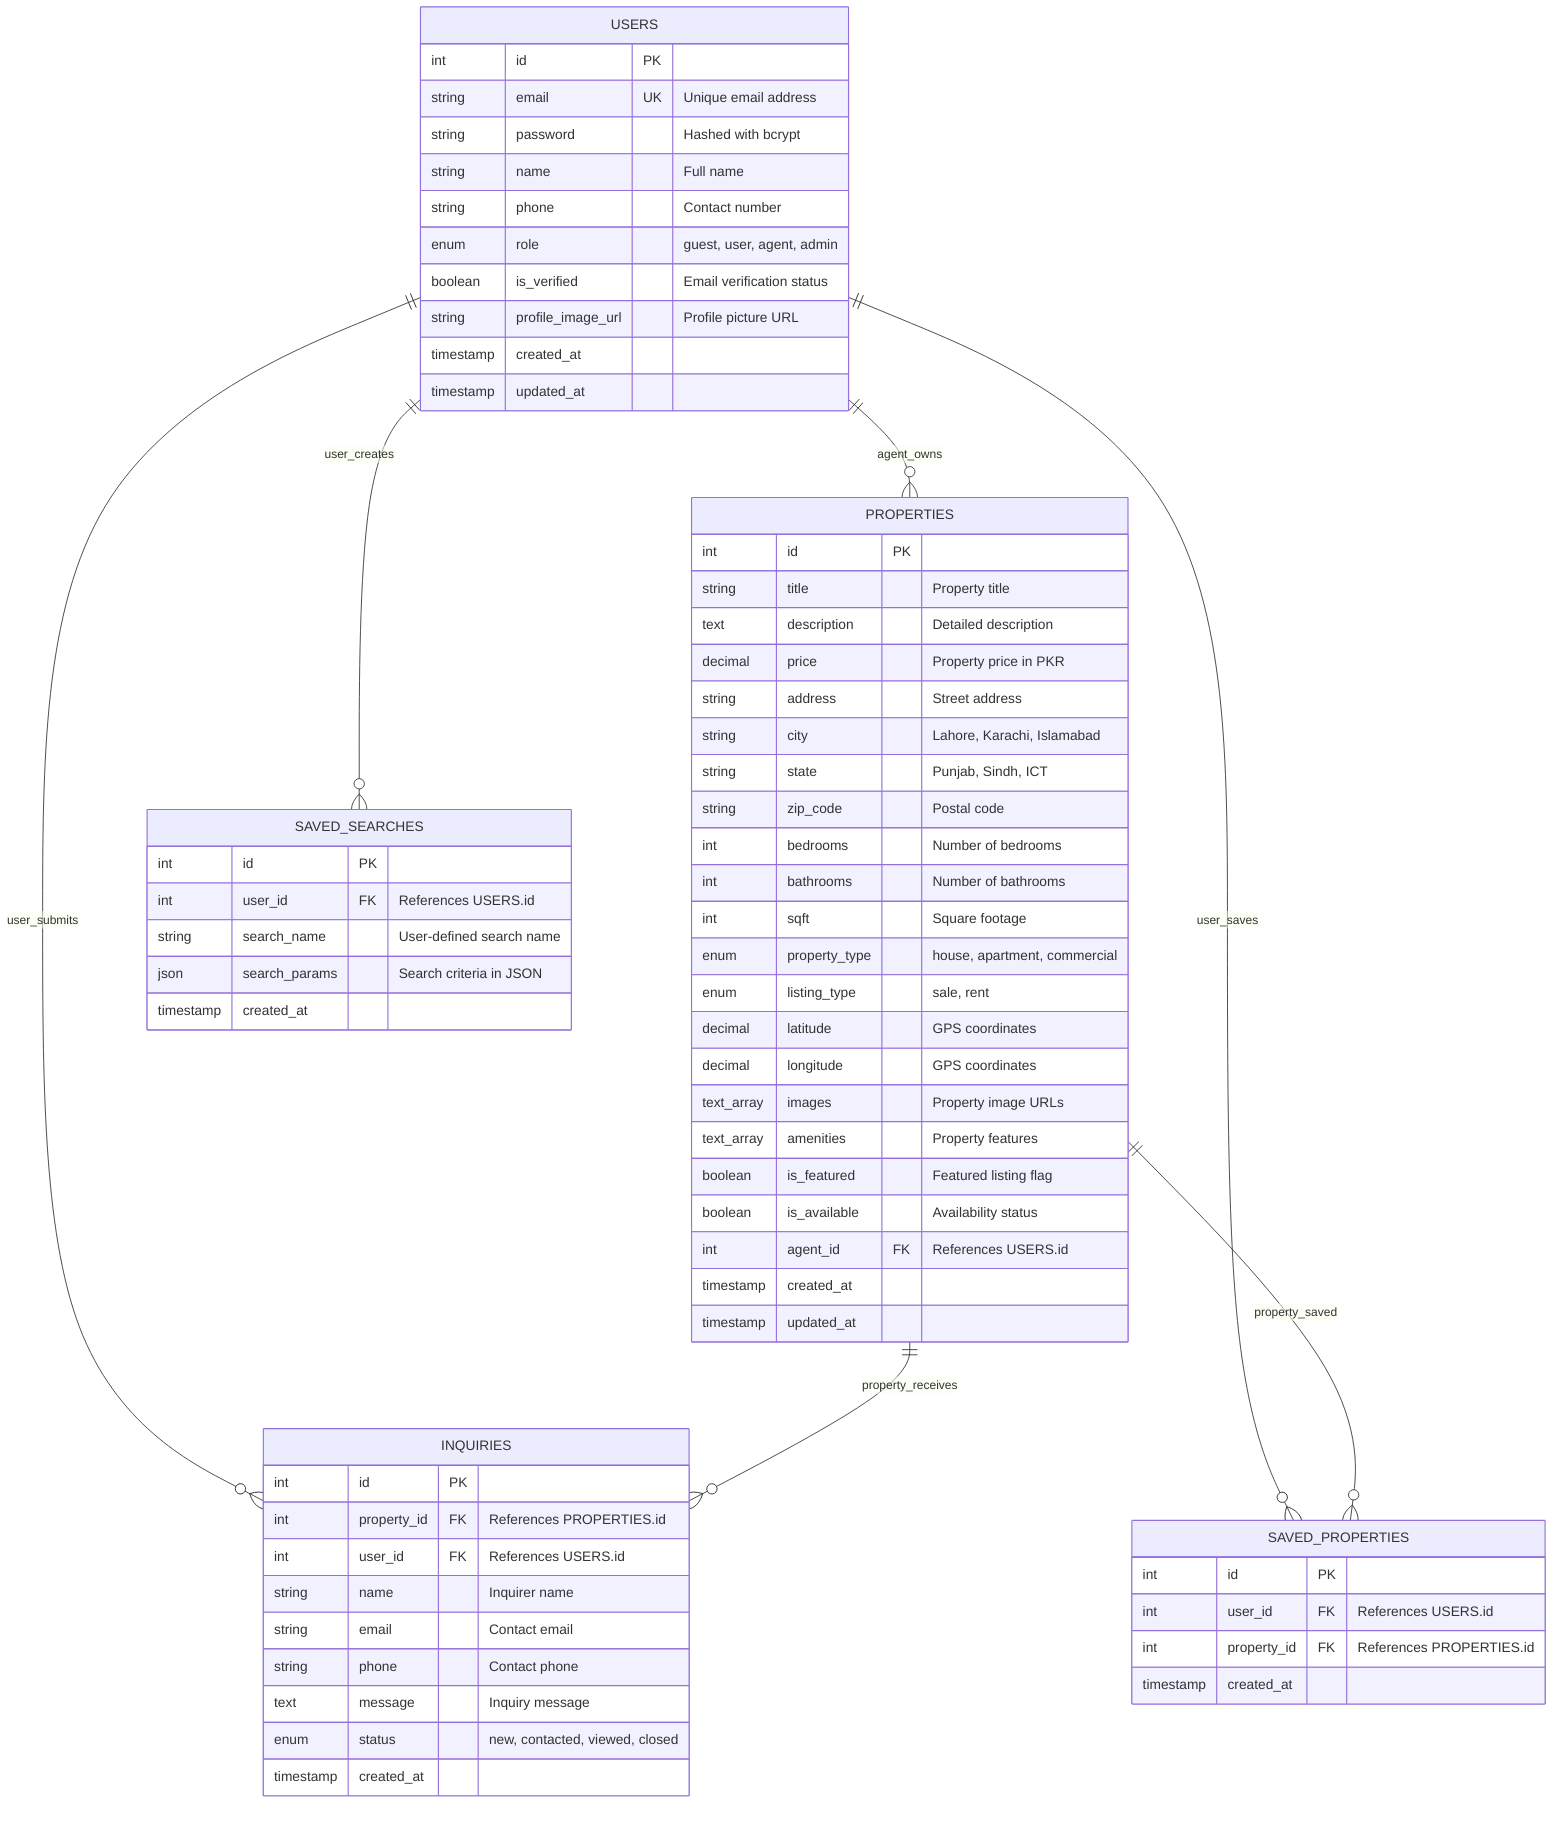 erDiagram
    USERS ||--o{ PROPERTIES : "agent_owns"
    USERS ||--o{ INQUIRIES : "user_submits"
    USERS ||--o{ SAVED_PROPERTIES : "user_saves"
    USERS ||--o{ SAVED_SEARCHES : "user_creates"
    
    PROPERTIES ||--o{ INQUIRIES : "property_receives"
    PROPERTIES ||--o{ SAVED_PROPERTIES : "property_saved"
    
    USERS {
        int id PK
        string email UK "Unique email address"
        string password "Hashed with bcrypt"
        string name "Full name"
        string phone "Contact number"
        enum role "guest, user, agent, admin"
        boolean is_verified "Email verification status"
        string profile_image_url "Profile picture URL"
        timestamp created_at
        timestamp updated_at
    }
    
    PROPERTIES {
        int id PK
        string title "Property title"
        text description "Detailed description"
        decimal price "Property price in PKR"
        string address "Street address"
        string city "Lahore, Karachi, Islamabad"
        string state "Punjab, Sindh, ICT"
        string zip_code "Postal code"
        int bedrooms "Number of bedrooms"
        int bathrooms "Number of bathrooms"
        int sqft "Square footage"
        enum property_type "house, apartment, commercial"
        enum listing_type "sale, rent"
        decimal latitude "GPS coordinates"
        decimal longitude "GPS coordinates"
        text_array images "Property image URLs"
        text_array amenities "Property features"
        boolean is_featured "Featured listing flag"
        boolean is_available "Availability status"
        int agent_id FK "References USERS.id"
        timestamp created_at
        timestamp updated_at
    }
    
    INQUIRIES {
        int id PK
        int property_id FK "References PROPERTIES.id"
        int user_id FK "References USERS.id"
        string name "Inquirer name"
        string email "Contact email"
        string phone "Contact phone"
        text message "Inquiry message"
        enum status "new, contacted, viewed, closed"
        timestamp created_at
    }
    
    SAVED_PROPERTIES {
        int id PK
        int user_id FK "References USERS.id"
        int property_id FK "References PROPERTIES.id"
        timestamp created_at
    }
    
    SAVED_SEARCHES {
        int id PK
        int user_id FK "References USERS.id"
        string search_name "User-defined search name"
        json search_params "Search criteria in JSON"
        timestamp created_at
    }